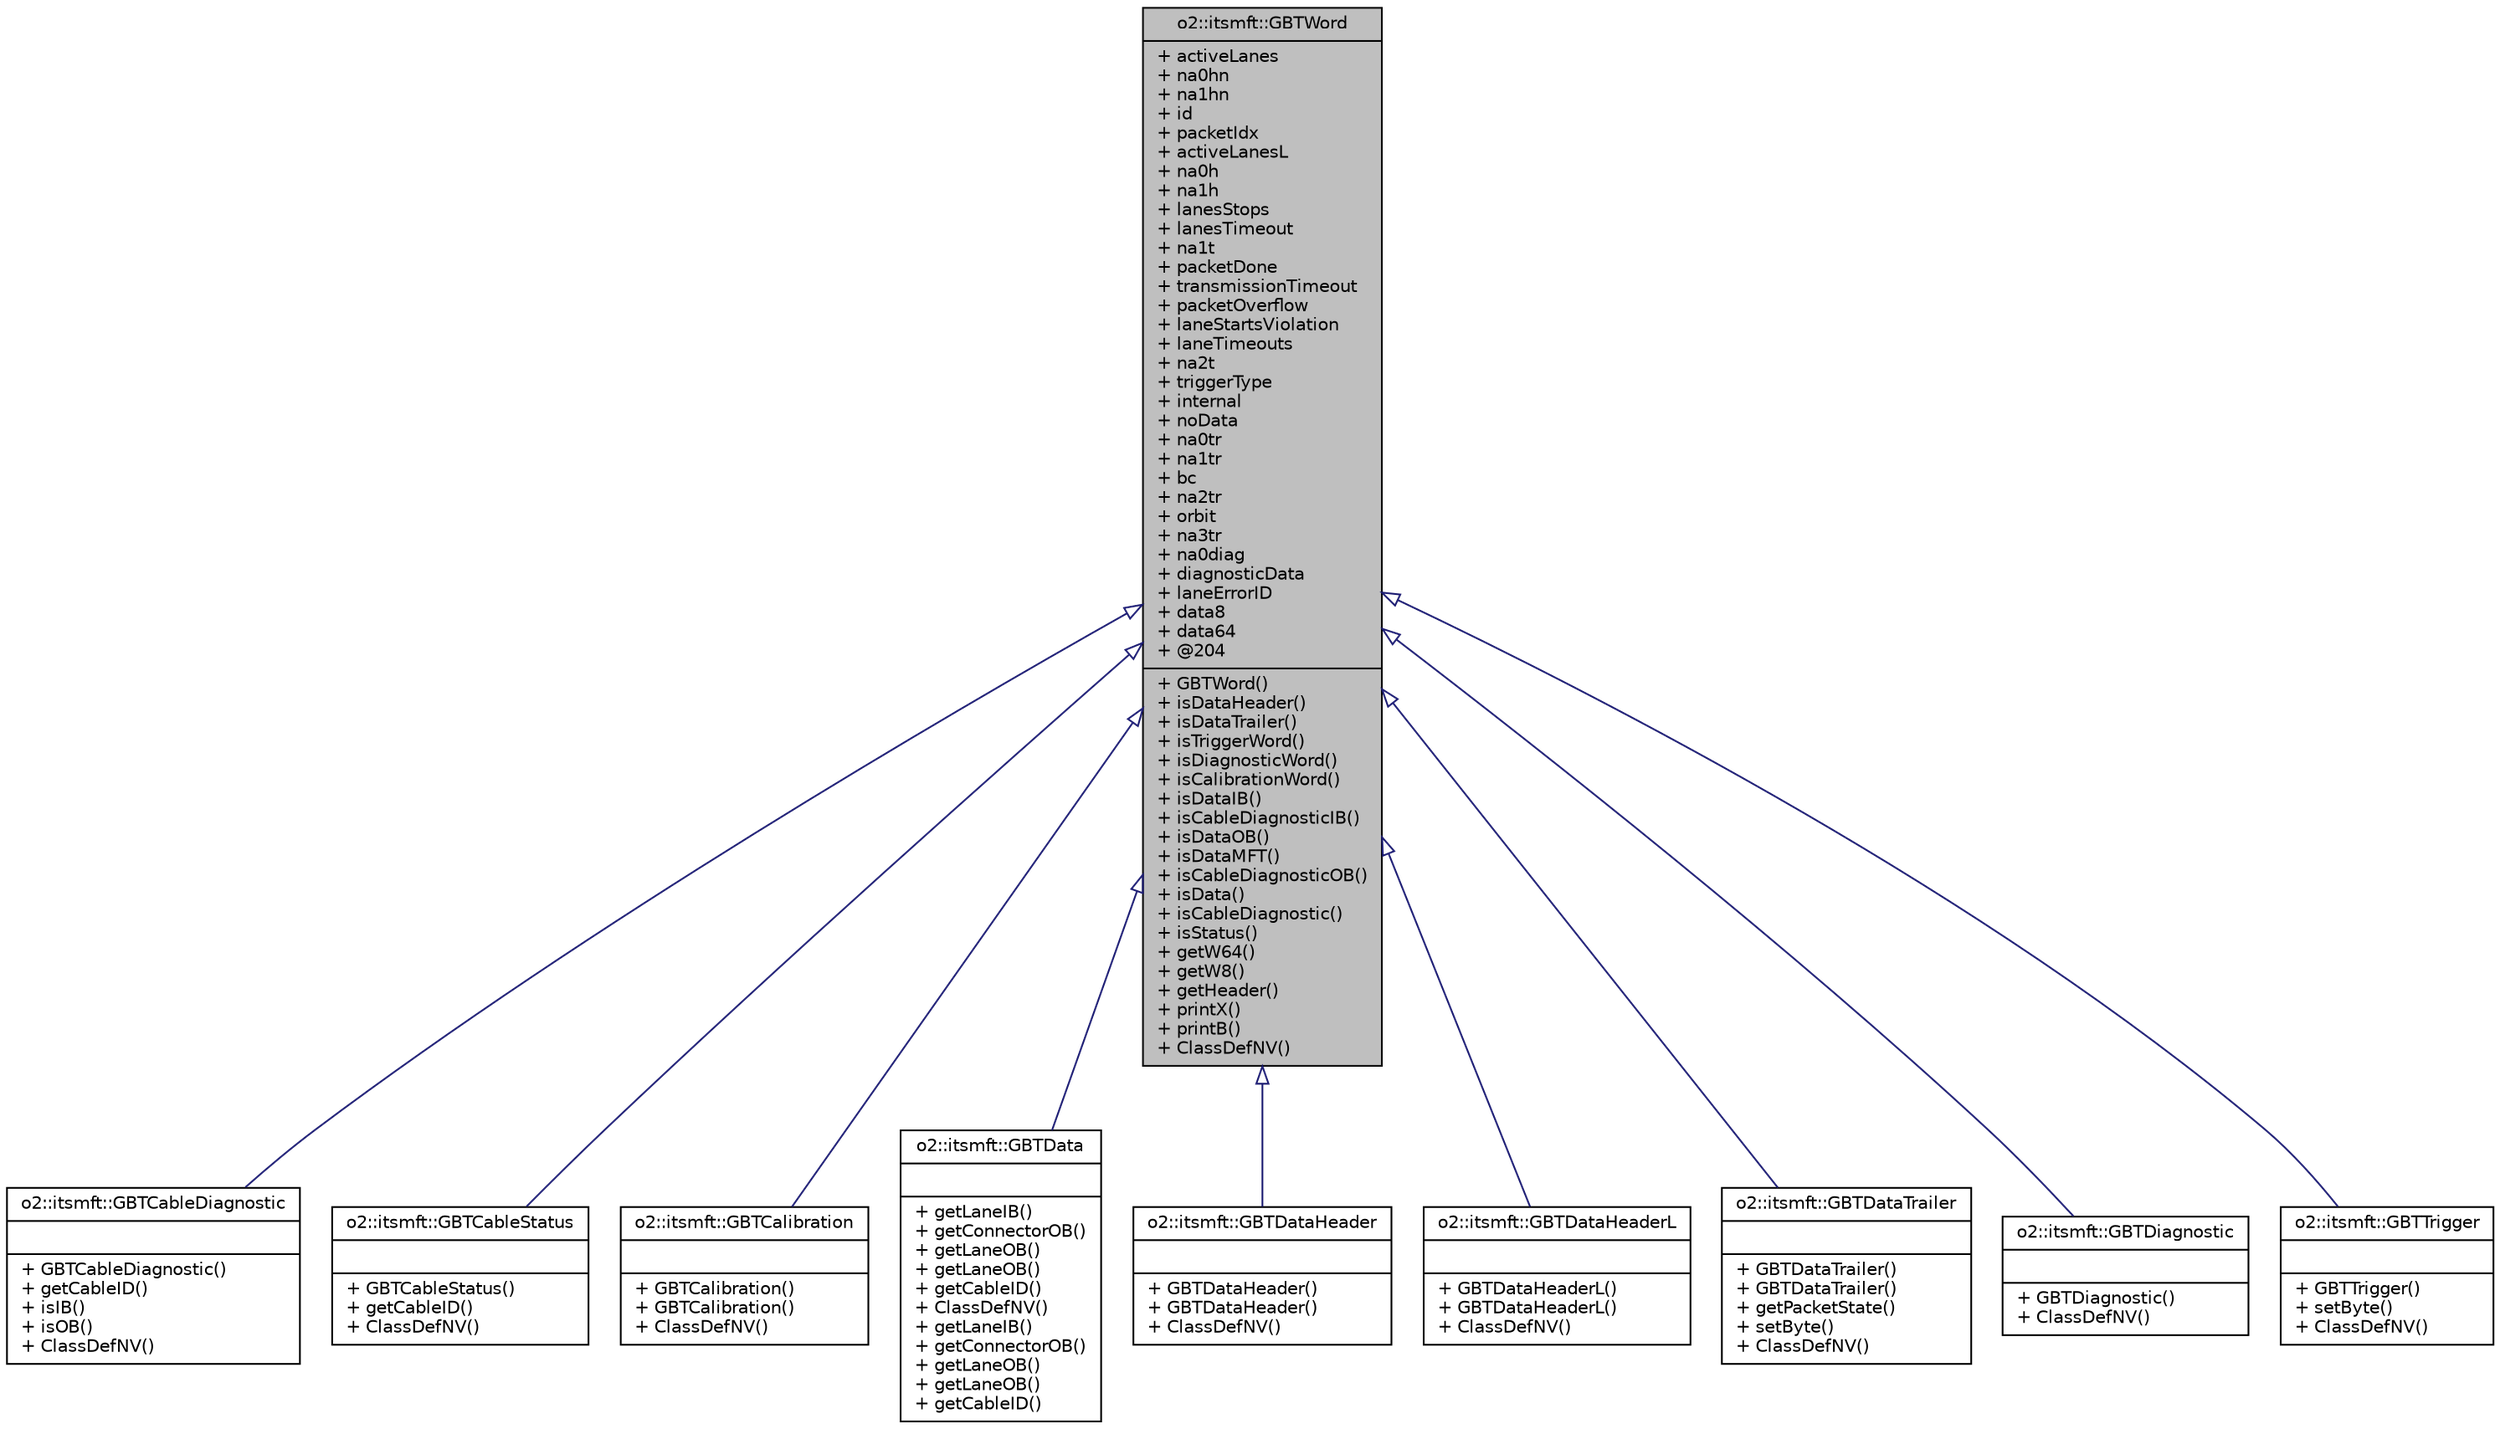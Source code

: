 digraph "o2::itsmft::GBTWord"
{
 // INTERACTIVE_SVG=YES
  bgcolor="transparent";
  edge [fontname="Helvetica",fontsize="10",labelfontname="Helvetica",labelfontsize="10"];
  node [fontname="Helvetica",fontsize="10",shape=record];
  Node0 [label="{o2::itsmft::GBTWord\n|+ activeLanes\l+ na0hn\l+ na1hn\l+ id\l+ packetIdx\l+ activeLanesL\l+ na0h\l+ na1h\l+ lanesStops\l+ lanesTimeout\l+ na1t\l+ packetDone\l+ transmissionTimeout\l+ packetOverflow\l+ laneStartsViolation\l+ laneTimeouts\l+ na2t\l+ triggerType\l+ internal\l+ noData\l+ na0tr\l+ na1tr\l+ bc\l+ na2tr\l+ orbit\l+ na3tr\l+ na0diag\l+ diagnosticData\l+ laneErrorID\l+ data8\l+ data64\l+ @204\l|+ GBTWord()\l+ isDataHeader()\l+ isDataTrailer()\l+ isTriggerWord()\l+ isDiagnosticWord()\l+ isCalibrationWord()\l+ isDataIB()\l+ isCableDiagnosticIB()\l+ isDataOB()\l+ isDataMFT()\l+ isCableDiagnosticOB()\l+ isData()\l+ isCableDiagnostic()\l+ isStatus()\l+ getW64()\l+ getW8()\l+ getHeader()\l+ printX()\l+ printB()\l+ ClassDefNV()\l}",height=0.2,width=0.4,color="black", fillcolor="grey75", style="filled", fontcolor="black"];
  Node0 -> Node1 [dir="back",color="midnightblue",fontsize="10",style="solid",arrowtail="onormal",fontname="Helvetica"];
  Node1 [label="{o2::itsmft::GBTCableDiagnostic\n||+ GBTCableDiagnostic()\l+ getCableID()\l+ isIB()\l+ isOB()\l+ ClassDefNV()\l}",height=0.2,width=0.4,color="black",URL="$db/d23/structo2_1_1itsmft_1_1GBTCableDiagnostic.html"];
  Node0 -> Node2 [dir="back",color="midnightblue",fontsize="10",style="solid",arrowtail="onormal",fontname="Helvetica"];
  Node2 [label="{o2::itsmft::GBTCableStatus\n||+ GBTCableStatus()\l+ getCableID()\l+ ClassDefNV()\l}",height=0.2,width=0.4,color="black",URL="$d4/d50/structo2_1_1itsmft_1_1GBTCableStatus.html"];
  Node0 -> Node3 [dir="back",color="midnightblue",fontsize="10",style="solid",arrowtail="onormal",fontname="Helvetica"];
  Node3 [label="{o2::itsmft::GBTCalibration\n||+ GBTCalibration()\l+ GBTCalibration()\l+ ClassDefNV()\l}",height=0.2,width=0.4,color="black",URL="$d0/d06/structo2_1_1itsmft_1_1GBTCalibration.html"];
  Node0 -> Node4 [dir="back",color="midnightblue",fontsize="10",style="solid",arrowtail="onormal",fontname="Helvetica"];
  Node4 [label="{o2::itsmft::GBTData\n||+ getLaneIB()\l+ getConnectorOB()\l+ getLaneOB()\l+ getLaneOB()\l+ getCableID()\l+ ClassDefNV()\l+ getLaneIB()\l+ getConnectorOB()\l+ getLaneOB()\l+ getLaneOB()\l+ getCableID()\l}",height=0.2,width=0.4,color="black",URL="$d3/d38/structo2_1_1itsmft_1_1GBTData.html"];
  Node0 -> Node5 [dir="back",color="midnightblue",fontsize="10",style="solid",arrowtail="onormal",fontname="Helvetica"];
  Node5 [label="{o2::itsmft::GBTDataHeader\n||+ GBTDataHeader()\l+ GBTDataHeader()\l+ ClassDefNV()\l}",height=0.2,width=0.4,color="black",URL="$d7/d6f/structo2_1_1itsmft_1_1GBTDataHeader.html"];
  Node0 -> Node6 [dir="back",color="midnightblue",fontsize="10",style="solid",arrowtail="onormal",fontname="Helvetica"];
  Node6 [label="{o2::itsmft::GBTDataHeaderL\n||+ GBTDataHeaderL()\l+ GBTDataHeaderL()\l+ ClassDefNV()\l}",height=0.2,width=0.4,color="black",URL="$dc/dce/structo2_1_1itsmft_1_1GBTDataHeaderL.html"];
  Node0 -> Node7 [dir="back",color="midnightblue",fontsize="10",style="solid",arrowtail="onormal",fontname="Helvetica"];
  Node7 [label="{o2::itsmft::GBTDataTrailer\n||+ GBTDataTrailer()\l+ GBTDataTrailer()\l+ getPacketState()\l+ setByte()\l+ ClassDefNV()\l}",height=0.2,width=0.4,color="black",URL="$d2/d9e/structo2_1_1itsmft_1_1GBTDataTrailer.html"];
  Node0 -> Node8 [dir="back",color="midnightblue",fontsize="10",style="solid",arrowtail="onormal",fontname="Helvetica"];
  Node8 [label="{o2::itsmft::GBTDiagnostic\n||+ GBTDiagnostic()\l+ ClassDefNV()\l}",height=0.2,width=0.4,color="black",URL="$d8/ddd/structo2_1_1itsmft_1_1GBTDiagnostic.html"];
  Node0 -> Node9 [dir="back",color="midnightblue",fontsize="10",style="solid",arrowtail="onormal",fontname="Helvetica"];
  Node9 [label="{o2::itsmft::GBTTrigger\n||+ GBTTrigger()\l+ setByte()\l+ ClassDefNV()\l}",height=0.2,width=0.4,color="black",URL="$d9/dd3/structo2_1_1itsmft_1_1GBTTrigger.html"];
}
